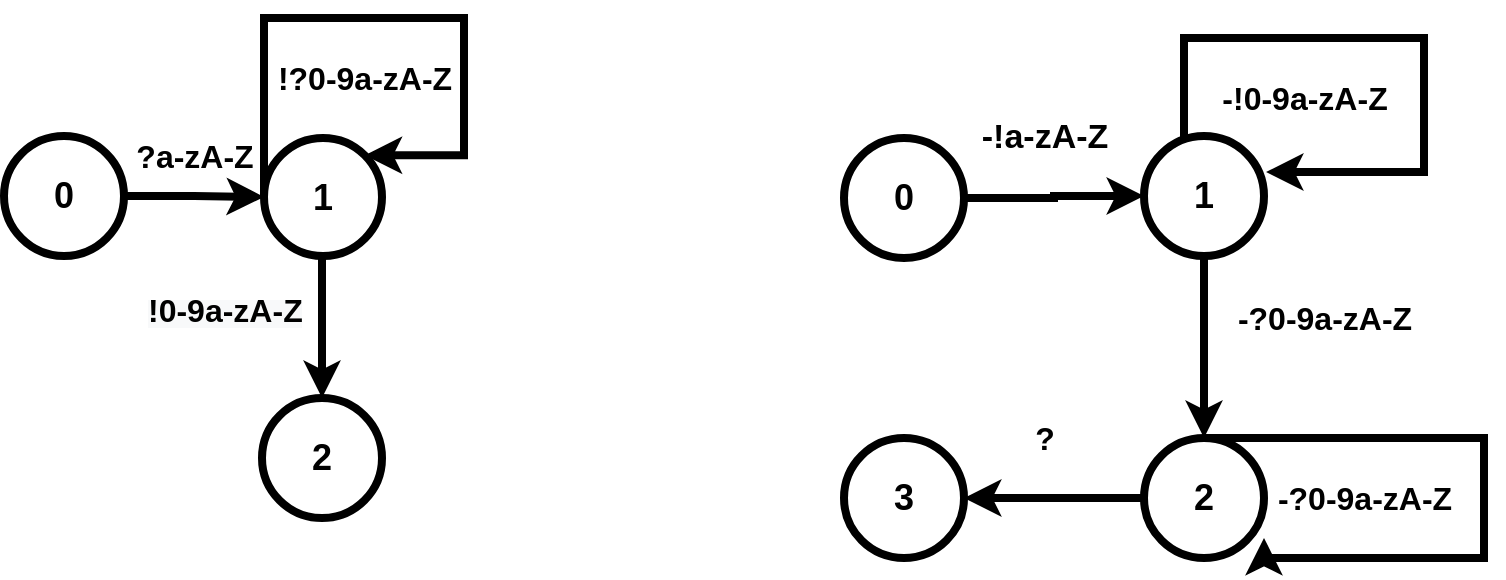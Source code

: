<mxfile version="14.5.3" type="github">
  <diagram id="PeihX46xii7vrZ0zxFL6" name="Page-1">
    <mxGraphModel dx="1312" dy="771" grid="1" gridSize="10" guides="1" tooltips="1" connect="1" arrows="1" fold="1" page="1" pageScale="1" pageWidth="850" pageHeight="1100" math="0" shadow="0">
      <root>
        <mxCell id="0" />
        <mxCell id="1" parent="0" />
        <mxCell id="4P3mimddP13uZpKBdVPl-3" value="&lt;span style=&quot;font-size: 18px&quot;&gt;&lt;b&gt;2&lt;/b&gt;&lt;/span&gt;" style="ellipse;whiteSpace=wrap;html=1;aspect=fixed;strokeWidth=4;" vertex="1" parent="1">
          <mxGeometry x="119" y="510" width="60" height="60" as="geometry" />
        </mxCell>
        <mxCell id="4P3mimddP13uZpKBdVPl-11" style="edgeStyle=orthogonalEdgeStyle;rounded=0;orthogonalLoop=1;jettySize=auto;html=1;entryX=0.5;entryY=0;entryDx=0;entryDy=0;strokeWidth=4;" edge="1" parent="1" source="4P3mimddP13uZpKBdVPl-4" target="4P3mimddP13uZpKBdVPl-3">
          <mxGeometry relative="1" as="geometry">
            <Array as="points">
              <mxPoint x="149" y="475" />
            </Array>
          </mxGeometry>
        </mxCell>
        <mxCell id="4P3mimddP13uZpKBdVPl-4" value="&lt;font style=&quot;font-size: 18px&quot;&gt;&lt;b&gt;1&lt;/b&gt;&lt;/font&gt;" style="ellipse;whiteSpace=wrap;html=1;aspect=fixed;strokeWidth=4;" vertex="1" parent="1">
          <mxGeometry x="120" y="380" width="59" height="59" as="geometry" />
        </mxCell>
        <mxCell id="4P3mimddP13uZpKBdVPl-25" style="edgeStyle=orthogonalEdgeStyle;rounded=0;orthogonalLoop=1;jettySize=auto;html=1;entryX=0.5;entryY=0;entryDx=0;entryDy=0;strokeWidth=4;" edge="1" parent="1" source="4P3mimddP13uZpKBdVPl-5" target="4P3mimddP13uZpKBdVPl-9">
          <mxGeometry relative="1" as="geometry" />
        </mxCell>
        <mxCell id="4P3mimddP13uZpKBdVPl-5" value="&lt;font style=&quot;font-size: 18px&quot;&gt;&lt;b&gt;1&lt;/b&gt;&lt;/font&gt;" style="ellipse;whiteSpace=wrap;html=1;aspect=fixed;strokeWidth=4;" vertex="1" parent="1">
          <mxGeometry x="560" y="379" width="60" height="60" as="geometry" />
        </mxCell>
        <mxCell id="4P3mimddP13uZpKBdVPl-6" value="&lt;font style=&quot;font-size: 18px&quot;&gt;&lt;b&gt;3&lt;/b&gt;&lt;/font&gt;" style="ellipse;whiteSpace=wrap;html=1;aspect=fixed;strokeWidth=4;" vertex="1" parent="1">
          <mxGeometry x="410" y="530" width="60" height="60" as="geometry" />
        </mxCell>
        <mxCell id="4P3mimddP13uZpKBdVPl-20" style="edgeStyle=orthogonalEdgeStyle;rounded=0;orthogonalLoop=1;jettySize=auto;html=1;entryX=0;entryY=0.5;entryDx=0;entryDy=0;strokeWidth=4;" edge="1" parent="1" source="4P3mimddP13uZpKBdVPl-7" target="4P3mimddP13uZpKBdVPl-5">
          <mxGeometry relative="1" as="geometry" />
        </mxCell>
        <mxCell id="4P3mimddP13uZpKBdVPl-7" value="&lt;font style=&quot;font-size: 18px&quot;&gt;&lt;b&gt;0&lt;/b&gt;&lt;/font&gt;" style="ellipse;whiteSpace=wrap;html=1;aspect=fixed;strokeWidth=4;" vertex="1" parent="1">
          <mxGeometry x="410" y="380" width="60" height="60" as="geometry" />
        </mxCell>
        <mxCell id="4P3mimddP13uZpKBdVPl-12" style="edgeStyle=orthogonalEdgeStyle;rounded=0;orthogonalLoop=1;jettySize=auto;html=1;entryX=0;entryY=0.5;entryDx=0;entryDy=0;strokeWidth=4;" edge="1" parent="1" source="4P3mimddP13uZpKBdVPl-8" target="4P3mimddP13uZpKBdVPl-4">
          <mxGeometry relative="1" as="geometry" />
        </mxCell>
        <mxCell id="4P3mimddP13uZpKBdVPl-8" value="&lt;font style=&quot;font-size: 18px&quot;&gt;&lt;b&gt;0&lt;/b&gt;&lt;/font&gt;" style="ellipse;whiteSpace=wrap;html=1;aspect=fixed;strokeWidth=4;" vertex="1" parent="1">
          <mxGeometry x="-10" y="379" width="60" height="60" as="geometry" />
        </mxCell>
        <mxCell id="4P3mimddP13uZpKBdVPl-27" style="edgeStyle=orthogonalEdgeStyle;rounded=0;orthogonalLoop=1;jettySize=auto;html=1;exitX=0;exitY=0.5;exitDx=0;exitDy=0;entryX=1;entryY=0.5;entryDx=0;entryDy=0;strokeWidth=4;" edge="1" parent="1" source="4P3mimddP13uZpKBdVPl-9" target="4P3mimddP13uZpKBdVPl-6">
          <mxGeometry relative="1" as="geometry" />
        </mxCell>
        <mxCell id="4P3mimddP13uZpKBdVPl-9" value="&lt;font style=&quot;font-size: 18px&quot;&gt;&lt;b&gt;2&lt;/b&gt;&lt;/font&gt;" style="ellipse;whiteSpace=wrap;html=1;aspect=fixed;strokeWidth=4;" vertex="1" parent="1">
          <mxGeometry x="560" y="530" width="60" height="60" as="geometry" />
        </mxCell>
        <mxCell id="4P3mimddP13uZpKBdVPl-13" value="&lt;b&gt;&lt;font style=&quot;font-size: 16px&quot;&gt;?a-zA-Z&lt;/font&gt;&lt;/b&gt;" style="text;html=1;align=center;verticalAlign=middle;resizable=0;points=[];autosize=1;" vertex="1" parent="1">
          <mxGeometry x="50" y="379" width="70" height="20" as="geometry" />
        </mxCell>
        <mxCell id="4P3mimddP13uZpKBdVPl-16" style="edgeStyle=orthogonalEdgeStyle;rounded=0;orthogonalLoop=1;jettySize=auto;html=1;entryX=1;entryY=0;entryDx=0;entryDy=0;strokeWidth=4;" edge="1" parent="1" source="4P3mimddP13uZpKBdVPl-4" target="4P3mimddP13uZpKBdVPl-4">
          <mxGeometry relative="1" as="geometry">
            <Array as="points">
              <mxPoint x="120" y="320" />
              <mxPoint x="220" y="320" />
              <mxPoint x="220" y="389" />
            </Array>
          </mxGeometry>
        </mxCell>
        <mxCell id="4P3mimddP13uZpKBdVPl-17" value="&lt;b&gt;&lt;font style=&quot;font-size: 16px&quot;&gt;!?0-9a-zA-Z&lt;/font&gt;&lt;/b&gt;" style="text;html=1;align=center;verticalAlign=middle;resizable=0;points=[];autosize=1;" vertex="1" parent="1">
          <mxGeometry x="120" y="340" width="100" height="20" as="geometry" />
        </mxCell>
        <mxCell id="4P3mimddP13uZpKBdVPl-19" value="&lt;b style=&quot;color: rgb(0 , 0 , 0) ; font-family: &amp;#34;helvetica&amp;#34; ; font-size: 12px ; font-style: normal ; letter-spacing: normal ; text-align: center ; text-indent: 0px ; text-transform: none ; word-spacing: 0px ; background-color: rgb(248 , 249 , 250)&quot;&gt;&lt;font style=&quot;font-size: 16px&quot;&gt;!0-9a-zA-Z&lt;/font&gt;&lt;/b&gt;" style="text;whiteSpace=wrap;html=1;" vertex="1" parent="1">
          <mxGeometry x="60" y="450" width="110" height="30" as="geometry" />
        </mxCell>
        <mxCell id="4P3mimddP13uZpKBdVPl-21" value="&lt;font style=&quot;font-size: 17px&quot;&gt;&lt;b&gt;-!a-zA-Z&lt;/b&gt;&lt;/font&gt;" style="text;html=1;align=center;verticalAlign=middle;resizable=0;points=[];autosize=1;" vertex="1" parent="1">
          <mxGeometry x="470" y="370" width="80" height="20" as="geometry" />
        </mxCell>
        <mxCell id="4P3mimddP13uZpKBdVPl-23" style="edgeStyle=orthogonalEdgeStyle;rounded=0;orthogonalLoop=1;jettySize=auto;html=1;entryX=1.017;entryY=0.3;entryDx=0;entryDy=0;entryPerimeter=0;strokeWidth=4;" edge="1" parent="1" source="4P3mimddP13uZpKBdVPl-5" target="4P3mimddP13uZpKBdVPl-5">
          <mxGeometry relative="1" as="geometry">
            <Array as="points">
              <mxPoint x="580" y="330" />
              <mxPoint x="700" y="330" />
              <mxPoint x="700" y="397" />
            </Array>
          </mxGeometry>
        </mxCell>
        <mxCell id="4P3mimddP13uZpKBdVPl-24" value="&lt;b&gt;&lt;font style=&quot;font-size: 16px&quot;&gt;-!0-9a-zA-Z&lt;/font&gt;&lt;/b&gt;" style="text;html=1;align=center;verticalAlign=middle;resizable=0;points=[];autosize=1;" vertex="1" parent="1">
          <mxGeometry x="590" y="350" width="100" height="20" as="geometry" />
        </mxCell>
        <mxCell id="4P3mimddP13uZpKBdVPl-26" value="&lt;b&gt;&lt;font style=&quot;font-size: 16px&quot;&gt;-?0-9a-zA-Z&lt;/font&gt;&lt;/b&gt;" style="text;html=1;align=center;verticalAlign=middle;resizable=0;points=[];autosize=1;" vertex="1" parent="1">
          <mxGeometry x="600" y="460" width="100" height="20" as="geometry" />
        </mxCell>
        <mxCell id="4P3mimddP13uZpKBdVPl-28" value="&lt;font style=&quot;font-size: 16px&quot;&gt;&lt;b&gt;?&lt;/b&gt;&lt;/font&gt;" style="text;html=1;align=center;verticalAlign=middle;resizable=0;points=[];autosize=1;" vertex="1" parent="1">
          <mxGeometry x="495" y="520" width="30" height="20" as="geometry" />
        </mxCell>
        <mxCell id="4P3mimddP13uZpKBdVPl-29" style="edgeStyle=orthogonalEdgeStyle;rounded=0;orthogonalLoop=1;jettySize=auto;html=1;entryX=1;entryY=0.833;entryDx=0;entryDy=0;entryPerimeter=0;strokeWidth=4;" edge="1" parent="1" source="4P3mimddP13uZpKBdVPl-9" target="4P3mimddP13uZpKBdVPl-9">
          <mxGeometry relative="1" as="geometry">
            <Array as="points">
              <mxPoint x="730" y="530" />
              <mxPoint x="730" y="590" />
              <mxPoint x="620" y="590" />
            </Array>
          </mxGeometry>
        </mxCell>
        <mxCell id="4P3mimddP13uZpKBdVPl-30" value="&lt;b&gt;&lt;font style=&quot;font-size: 16px&quot;&gt;-?0-9a-zA-Z&lt;/font&gt;&lt;/b&gt;" style="text;html=1;align=center;verticalAlign=middle;resizable=0;points=[];autosize=1;" vertex="1" parent="1">
          <mxGeometry x="620" y="550" width="100" height="20" as="geometry" />
        </mxCell>
      </root>
    </mxGraphModel>
  </diagram>
</mxfile>

